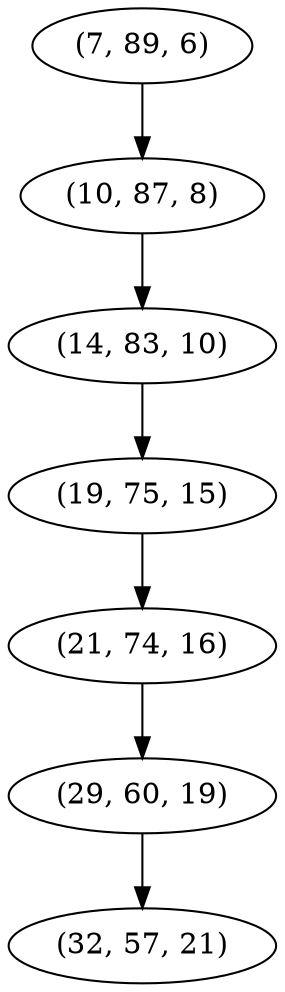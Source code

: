 digraph tree {
    "(7, 89, 6)";
    "(10, 87, 8)";
    "(14, 83, 10)";
    "(19, 75, 15)";
    "(21, 74, 16)";
    "(29, 60, 19)";
    "(32, 57, 21)";
    "(7, 89, 6)" -> "(10, 87, 8)";
    "(10, 87, 8)" -> "(14, 83, 10)";
    "(14, 83, 10)" -> "(19, 75, 15)";
    "(19, 75, 15)" -> "(21, 74, 16)";
    "(21, 74, 16)" -> "(29, 60, 19)";
    "(29, 60, 19)" -> "(32, 57, 21)";
}
